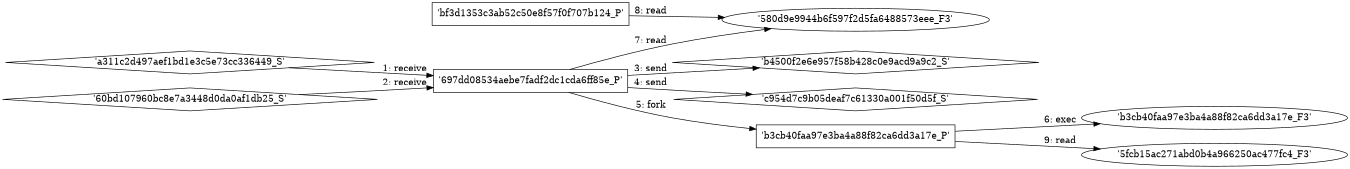 digraph "D:\Learning\Paper\apt\基于CTI的攻击预警\Dataset\攻击图\ASGfromALLCTI\Threat Roundup for Jan. 25 to Feb. 1.dot" {
rankdir="LR"
size="9"
fixedsize="false"
splines="true"
nodesep=0.3
ranksep=0
fontsize=10
overlap="scalexy"
engine= "neato"
	"'697dd08534aebe7fadf2dc1cda6ff85e_P'" [node_type=Process shape=box]
	"'a311c2d497aef1bd1e3c5e73cc336449_S'" [node_type=Socket shape=diamond]
	"'a311c2d497aef1bd1e3c5e73cc336449_S'" -> "'697dd08534aebe7fadf2dc1cda6ff85e_P'" [label="1: receive"]
	"'697dd08534aebe7fadf2dc1cda6ff85e_P'" [node_type=Process shape=box]
	"'60bd107960bc8e7a3448d0da0af1db25_S'" [node_type=Socket shape=diamond]
	"'60bd107960bc8e7a3448d0da0af1db25_S'" -> "'697dd08534aebe7fadf2dc1cda6ff85e_P'" [label="2: receive"]
	"'b4500f2e6e957f58b428c0e9acd9a9c2_S'" [node_type=Socket shape=diamond]
	"'697dd08534aebe7fadf2dc1cda6ff85e_P'" [node_type=Process shape=box]
	"'697dd08534aebe7fadf2dc1cda6ff85e_P'" -> "'b4500f2e6e957f58b428c0e9acd9a9c2_S'" [label="3: send"]
	"'c954d7c9b05deaf7c61330a001f50d5f_S'" [node_type=Socket shape=diamond]
	"'697dd08534aebe7fadf2dc1cda6ff85e_P'" [node_type=Process shape=box]
	"'697dd08534aebe7fadf2dc1cda6ff85e_P'" -> "'c954d7c9b05deaf7c61330a001f50d5f_S'" [label="4: send"]
	"'697dd08534aebe7fadf2dc1cda6ff85e_P'" [node_type=Process shape=box]
	"'b3cb40faa97e3ba4a88f82ca6dd3a17e_P'" [node_type=Process shape=box]
	"'697dd08534aebe7fadf2dc1cda6ff85e_P'" -> "'b3cb40faa97e3ba4a88f82ca6dd3a17e_P'" [label="5: fork"]
	"'b3cb40faa97e3ba4a88f82ca6dd3a17e_P'" [node_type=Process shape=box]
	"'b3cb40faa97e3ba4a88f82ca6dd3a17e_F3'" [node_type=File shape=ellipse]
	"'b3cb40faa97e3ba4a88f82ca6dd3a17e_P'" -> "'b3cb40faa97e3ba4a88f82ca6dd3a17e_F3'" [label="6: exec"]
	"'580d9e9944b6f597f2d5fa6488573eee_F3'" [node_type=file shape=ellipse]
	"'697dd08534aebe7fadf2dc1cda6ff85e_P'" [node_type=Process shape=box]
	"'697dd08534aebe7fadf2dc1cda6ff85e_P'" -> "'580d9e9944b6f597f2d5fa6488573eee_F3'" [label="7: read"]
	"'580d9e9944b6f597f2d5fa6488573eee_F3'" [node_type=file shape=ellipse]
	"'bf3d1353c3ab52c50e8f57f0f707b124_P'" [node_type=Process shape=box]
	"'bf3d1353c3ab52c50e8f57f0f707b124_P'" -> "'580d9e9944b6f597f2d5fa6488573eee_F3'" [label="8: read"]
	"'5fcb15ac271abd0b4a966250ac477fc4_F3'" [node_type=file shape=ellipse]
	"'b3cb40faa97e3ba4a88f82ca6dd3a17e_P'" [node_type=Process shape=box]
	"'b3cb40faa97e3ba4a88f82ca6dd3a17e_P'" -> "'5fcb15ac271abd0b4a966250ac477fc4_F3'" [label="9: read"]
}
